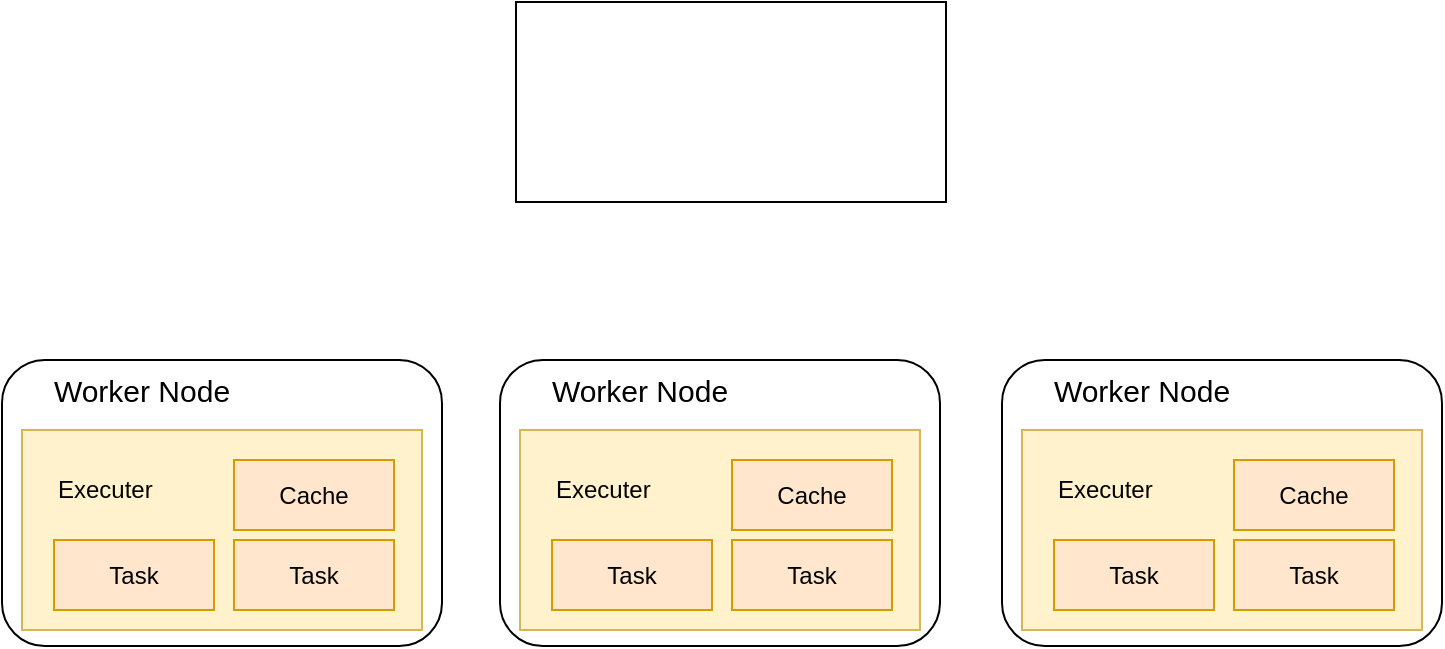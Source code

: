<mxfile version="14.8.1" type="github">
  <diagram id="OWBz_421HDfszKowA1L1" name="Page-1">
    <mxGraphModel dx="1422" dy="780" grid="1" gridSize="10" guides="1" tooltips="1" connect="1" arrows="1" fold="1" page="1" pageScale="1" pageWidth="1169" pageHeight="827" math="0" shadow="0">
      <root>
        <mxCell id="0" />
        <mxCell id="1" parent="0" />
        <mxCell id="PtJtEN2HEi5iotzQ8cYV-1" value="" style="rounded=1;whiteSpace=wrap;html=1;" vertex="1" parent="1">
          <mxGeometry x="220" y="390" width="220" height="143" as="geometry" />
        </mxCell>
        <mxCell id="PtJtEN2HEi5iotzQ8cYV-2" value="" style="rounded=0;whiteSpace=wrap;html=1;fillColor=#fff2cc;strokeColor=#d6b656;" vertex="1" parent="1">
          <mxGeometry x="230" y="425" width="200" height="100" as="geometry" />
        </mxCell>
        <mxCell id="PtJtEN2HEi5iotzQ8cYV-3" value="Cache" style="rounded=0;whiteSpace=wrap;html=1;fillColor=#ffe6cc;strokeColor=#d79b00;" vertex="1" parent="1">
          <mxGeometry x="336" y="440" width="80" height="35" as="geometry" />
        </mxCell>
        <mxCell id="PtJtEN2HEi5iotzQ8cYV-4" value="Task" style="rounded=0;whiteSpace=wrap;html=1;fillColor=#ffe6cc;strokeColor=#d79b00;" vertex="1" parent="1">
          <mxGeometry x="336" y="480" width="80" height="35" as="geometry" />
        </mxCell>
        <mxCell id="PtJtEN2HEi5iotzQ8cYV-5" value="Task" style="rounded=0;whiteSpace=wrap;html=1;fillColor=#ffe6cc;strokeColor=#d79b00;" vertex="1" parent="1">
          <mxGeometry x="246" y="480" width="80" height="35" as="geometry" />
        </mxCell>
        <mxCell id="PtJtEN2HEi5iotzQ8cYV-6" value="&lt;div align=&quot;left&quot;&gt;Executer&lt;/div&gt;" style="text;html=1;strokeColor=none;fillColor=none;align=left;verticalAlign=middle;whiteSpace=wrap;rounded=0;" vertex="1" parent="1">
          <mxGeometry x="246" y="440" width="74" height="30" as="geometry" />
        </mxCell>
        <mxCell id="PtJtEN2HEi5iotzQ8cYV-7" value="&lt;font style=&quot;font-size: 15px&quot;&gt;Worker Node&lt;/font&gt;" style="text;html=1;strokeColor=none;fillColor=none;align=center;verticalAlign=middle;whiteSpace=wrap;rounded=0;" vertex="1" parent="1">
          <mxGeometry x="230" y="390" width="120" height="30" as="geometry" />
        </mxCell>
        <mxCell id="PtJtEN2HEi5iotzQ8cYV-8" value="" style="rounded=1;whiteSpace=wrap;html=1;" vertex="1" parent="1">
          <mxGeometry x="469" y="390" width="220" height="143" as="geometry" />
        </mxCell>
        <mxCell id="PtJtEN2HEi5iotzQ8cYV-9" value="" style="rounded=0;whiteSpace=wrap;html=1;fillColor=#fff2cc;strokeColor=#d6b656;" vertex="1" parent="1">
          <mxGeometry x="479" y="425" width="200" height="100" as="geometry" />
        </mxCell>
        <mxCell id="PtJtEN2HEi5iotzQ8cYV-10" value="Cache" style="rounded=0;whiteSpace=wrap;html=1;fillColor=#ffe6cc;strokeColor=#d79b00;" vertex="1" parent="1">
          <mxGeometry x="585" y="440" width="80" height="35" as="geometry" />
        </mxCell>
        <mxCell id="PtJtEN2HEi5iotzQ8cYV-11" value="Task" style="rounded=0;whiteSpace=wrap;html=1;fillColor=#ffe6cc;strokeColor=#d79b00;" vertex="1" parent="1">
          <mxGeometry x="585" y="480" width="80" height="35" as="geometry" />
        </mxCell>
        <mxCell id="PtJtEN2HEi5iotzQ8cYV-12" value="Task" style="rounded=0;whiteSpace=wrap;html=1;fillColor=#ffe6cc;strokeColor=#d79b00;" vertex="1" parent="1">
          <mxGeometry x="495" y="480" width="80" height="35" as="geometry" />
        </mxCell>
        <mxCell id="PtJtEN2HEi5iotzQ8cYV-13" value="&lt;div align=&quot;left&quot;&gt;Executer&lt;/div&gt;" style="text;html=1;strokeColor=none;fillColor=none;align=left;verticalAlign=middle;whiteSpace=wrap;rounded=0;" vertex="1" parent="1">
          <mxGeometry x="495" y="440" width="74" height="30" as="geometry" />
        </mxCell>
        <mxCell id="PtJtEN2HEi5iotzQ8cYV-14" value="&lt;font style=&quot;font-size: 15px&quot;&gt;Worker Node&lt;/font&gt;" style="text;html=1;strokeColor=none;fillColor=none;align=center;verticalAlign=middle;whiteSpace=wrap;rounded=0;" vertex="1" parent="1">
          <mxGeometry x="479" y="390" width="120" height="30" as="geometry" />
        </mxCell>
        <mxCell id="PtJtEN2HEi5iotzQ8cYV-15" value="" style="rounded=1;whiteSpace=wrap;html=1;" vertex="1" parent="1">
          <mxGeometry x="720" y="390" width="220" height="143" as="geometry" />
        </mxCell>
        <mxCell id="PtJtEN2HEi5iotzQ8cYV-16" value="" style="rounded=0;whiteSpace=wrap;html=1;fillColor=#fff2cc;strokeColor=#d6b656;" vertex="1" parent="1">
          <mxGeometry x="730" y="425" width="200" height="100" as="geometry" />
        </mxCell>
        <mxCell id="PtJtEN2HEi5iotzQ8cYV-17" value="Cache" style="rounded=0;whiteSpace=wrap;html=1;fillColor=#ffe6cc;strokeColor=#d79b00;" vertex="1" parent="1">
          <mxGeometry x="836" y="440" width="80" height="35" as="geometry" />
        </mxCell>
        <mxCell id="PtJtEN2HEi5iotzQ8cYV-18" value="Task" style="rounded=0;whiteSpace=wrap;html=1;fillColor=#ffe6cc;strokeColor=#d79b00;" vertex="1" parent="1">
          <mxGeometry x="836" y="480" width="80" height="35" as="geometry" />
        </mxCell>
        <mxCell id="PtJtEN2HEi5iotzQ8cYV-19" value="Task" style="rounded=0;whiteSpace=wrap;html=1;fillColor=#ffe6cc;strokeColor=#d79b00;" vertex="1" parent="1">
          <mxGeometry x="746" y="480" width="80" height="35" as="geometry" />
        </mxCell>
        <mxCell id="PtJtEN2HEi5iotzQ8cYV-20" value="&lt;div align=&quot;left&quot;&gt;Executer&lt;/div&gt;" style="text;html=1;strokeColor=none;fillColor=none;align=left;verticalAlign=middle;whiteSpace=wrap;rounded=0;" vertex="1" parent="1">
          <mxGeometry x="746" y="440" width="74" height="30" as="geometry" />
        </mxCell>
        <mxCell id="PtJtEN2HEi5iotzQ8cYV-21" value="&lt;font style=&quot;font-size: 15px&quot;&gt;Worker Node&lt;/font&gt;" style="text;html=1;strokeColor=none;fillColor=none;align=center;verticalAlign=middle;whiteSpace=wrap;rounded=0;" vertex="1" parent="1">
          <mxGeometry x="730" y="390" width="120" height="30" as="geometry" />
        </mxCell>
        <mxCell id="PtJtEN2HEi5iotzQ8cYV-22" value="" style="rounded=0;whiteSpace=wrap;html=1;" vertex="1" parent="1">
          <mxGeometry x="477" y="211" width="215" height="100" as="geometry" />
        </mxCell>
      </root>
    </mxGraphModel>
  </diagram>
</mxfile>
